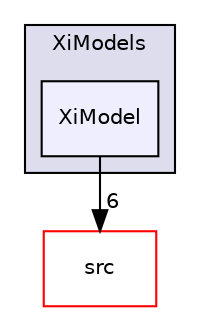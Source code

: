digraph "applications/solvers/combustion/PDRFoam/XiModels/XiModel" {
  bgcolor=transparent;
  compound=true
  node [ fontsize="10", fontname="Helvetica"];
  edge [ labelfontsize="10", labelfontname="Helvetica"];
  subgraph clusterdir_875d300f7c06ad3c5c9e587b64daa300 {
    graph [ bgcolor="#ddddee", pencolor="black", label="XiModels" fontname="Helvetica", fontsize="10", URL="dir_875d300f7c06ad3c5c9e587b64daa300.html"]
  dir_014c63896f54c5ff2237bb87c905c8be [shape=box, label="XiModel", style="filled", fillcolor="#eeeeff", pencolor="black", URL="dir_014c63896f54c5ff2237bb87c905c8be.html"];
  }
  dir_68267d1309a1af8e8297ef4c3efbcdba [shape=box label="src" color="red" URL="dir_68267d1309a1af8e8297ef4c3efbcdba.html"];
  dir_014c63896f54c5ff2237bb87c905c8be->dir_68267d1309a1af8e8297ef4c3efbcdba [headlabel="6", labeldistance=1.5 headhref="dir_000101_000736.html"];
}
